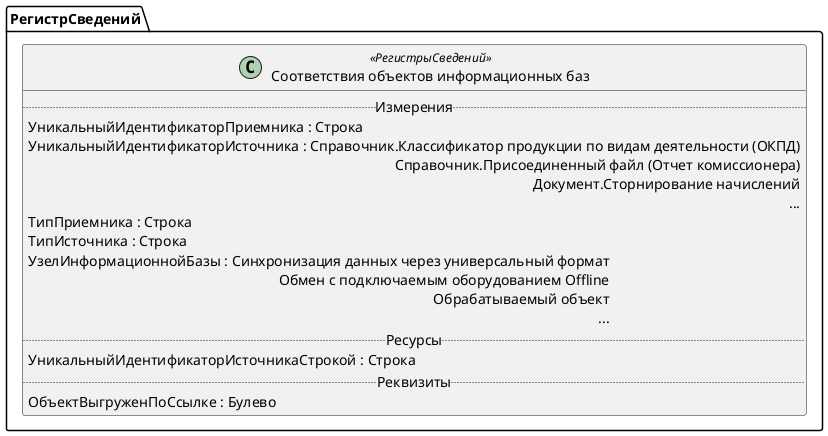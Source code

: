 ﻿@startuml СоответствияОбъектовИнформационныхБаз
'!include templates.wsd
'..\include templates.wsd
class РегистрСведений.СоответствияОбъектовИнформационныхБаз as "Соответствия объектов информационных баз" <<РегистрыСведений>>
{
..Измерения..
УникальныйИдентификаторПриемника : Строка
УникальныйИдентификаторИсточника : Справочник.Классификатор продукции по видам деятельности (ОКПД)\rСправочник.Присоединенный файл (Отчет комиссионера)\rДокумент.Сторнирование начислений\r...
ТипПриемника : Строка
ТипИсточника : Строка
УзелИнформационнойБазы : Синхронизация данных через универсальный формат\rОбмен с подключаемым оборудованием Offline\rОбрабатываемый объект\r...
..Ресурсы..
УникальныйИдентификаторИсточникаСтрокой : Строка
..Реквизиты..
ОбъектВыгруженПоСсылке : Булево
}
@enduml
